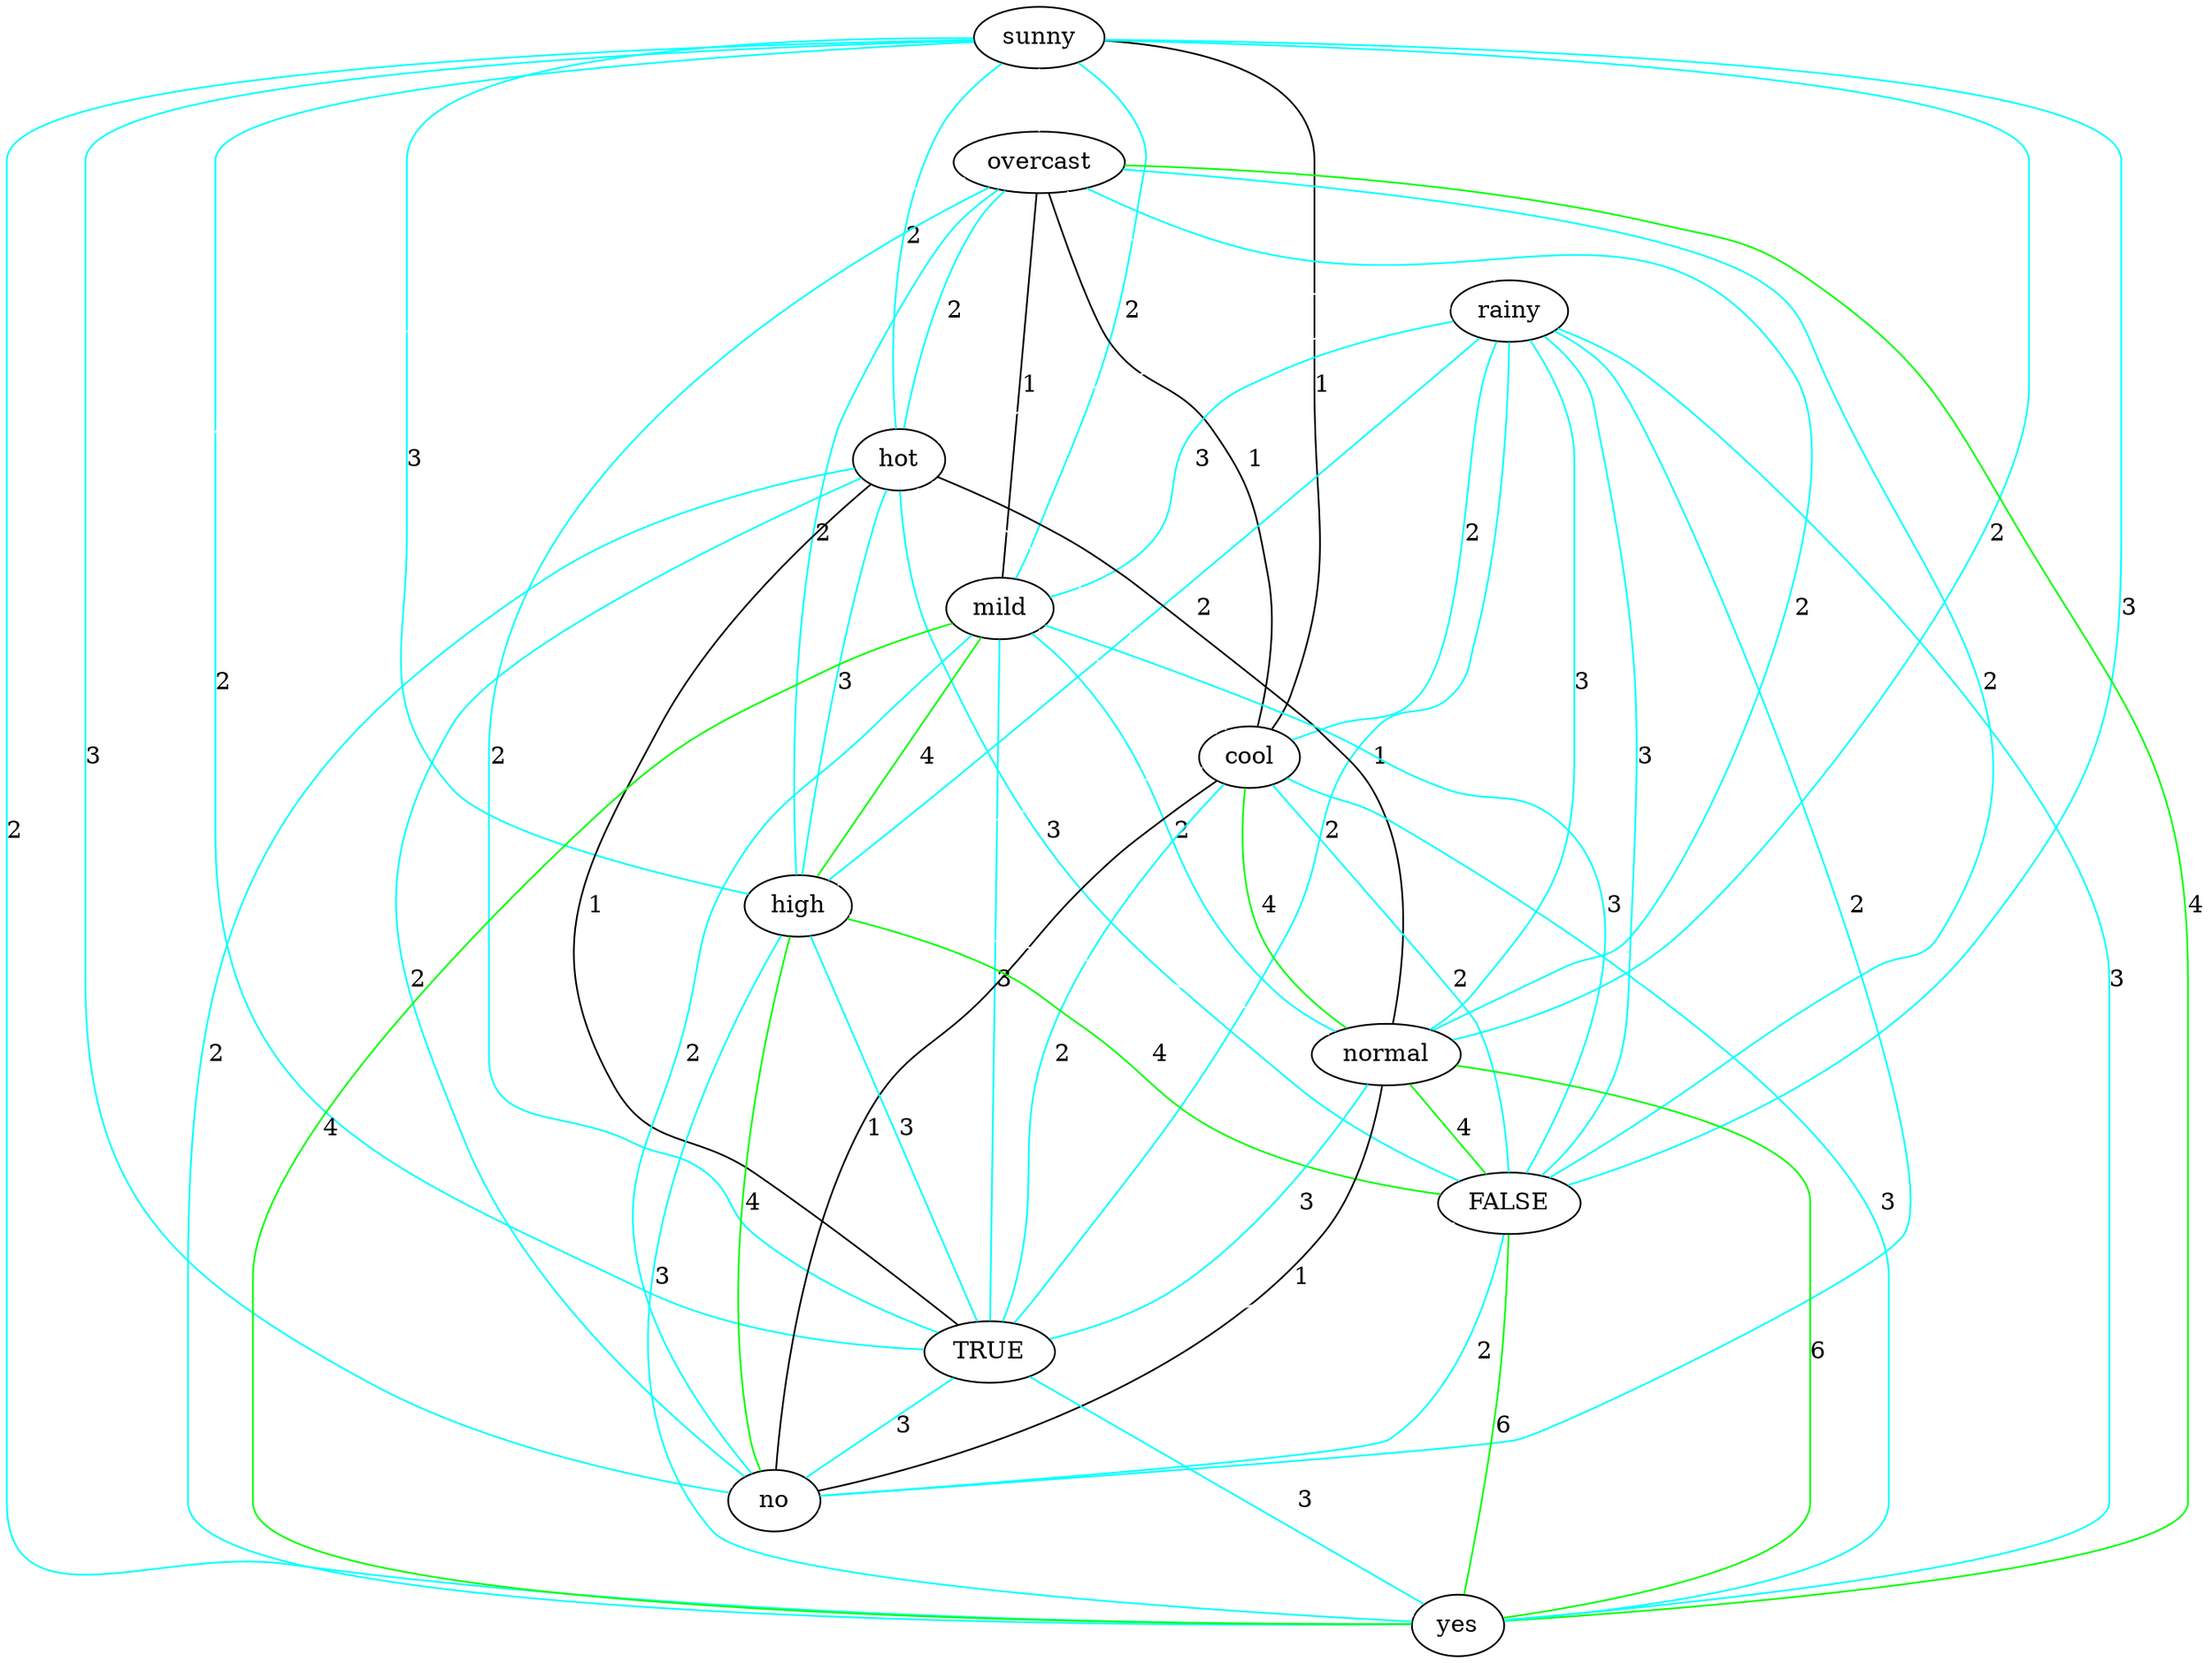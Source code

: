 strict graph "" {
sunny;
overcast;
rainy;
hot;
mild;
cool;
high;
normal;
FALSE;
TRUE;
no;
yes;
sunny -- overcast  [color=white];
sunny -- rainy  [color=white];
sunny -- hot  [color=cyan, label=2];
sunny -- mild  [color=cyan, label=2];
sunny -- cool  [color=black, label=1];
sunny -- high  [color=cyan, label=3];
sunny -- normal  [color=cyan, label=2];
sunny -- FALSE  [color=cyan, label=3];
sunny -- TRUE  [color=cyan, label=2];
sunny -- no  [color=cyan, label=3];
sunny -- yes  [color=cyan, label=2];
overcast -- rainy  [color=white];
overcast -- hot  [color=cyan, label=2];
overcast -- mild  [color=black, label=1];
overcast -- cool  [color=black, label=1];
overcast -- high  [color=cyan, label=2];
overcast -- normal  [color=cyan, label=2];
overcast -- FALSE  [color=cyan, label=2];
overcast -- TRUE  [color=cyan, label=2];
overcast -- no  [color=white];
overcast -- yes  [color=green, label=4];
rainy -- hot  [color=white];
rainy -- mild  [color=cyan, label=3];
rainy -- cool  [color=cyan, label=2];
rainy -- high  [color=cyan, label=2];
rainy -- normal  [color=cyan, label=3];
rainy -- FALSE  [color=cyan, label=3];
rainy -- TRUE  [color=cyan, label=2];
rainy -- no  [color=cyan, label=2];
rainy -- yes  [color=cyan, label=3];
hot -- mild  [color=white];
hot -- cool  [color=white];
hot -- high  [color=cyan, label=3];
hot -- normal  [color=black, label=1];
hot -- FALSE  [color=cyan, label=3];
hot -- TRUE  [color=black, label=1];
hot -- no  [color=cyan, label=2];
hot -- yes  [color=cyan, label=2];
mild -- cool  [color=white];
mild -- high  [color=green, label=4];
mild -- normal  [color=cyan, label=2];
mild -- FALSE  [color=cyan, label=3];
mild -- TRUE  [color=cyan, label=3];
mild -- no  [color=cyan, label=2];
mild -- yes  [color=green, label=4];
cool -- high  [color=white];
cool -- normal  [color=green, label=4];
cool -- FALSE  [color=cyan, label=2];
cool -- TRUE  [color=cyan, label=2];
cool -- no  [color=black, label=1];
cool -- yes  [color=cyan, label=3];
high -- normal  [color=white];
high -- FALSE  [color=green, label=4];
high -- TRUE  [color=cyan, label=3];
high -- no  [color=green, label=4];
high -- yes  [color=cyan, label=3];
normal -- FALSE  [color=green, label=4];
normal -- TRUE  [color=cyan, label=3];
normal -- no  [color=black, label=1];
normal -- yes  [color=green, label=6];
FALSE -- TRUE  [color=white];
FALSE -- no  [color=cyan, label=2];
FALSE -- yes  [color=green, label=6];
TRUE -- no  [color=cyan, label=3];
TRUE -- yes  [color=cyan, label=3];
no -- yes  [color=white];
}
